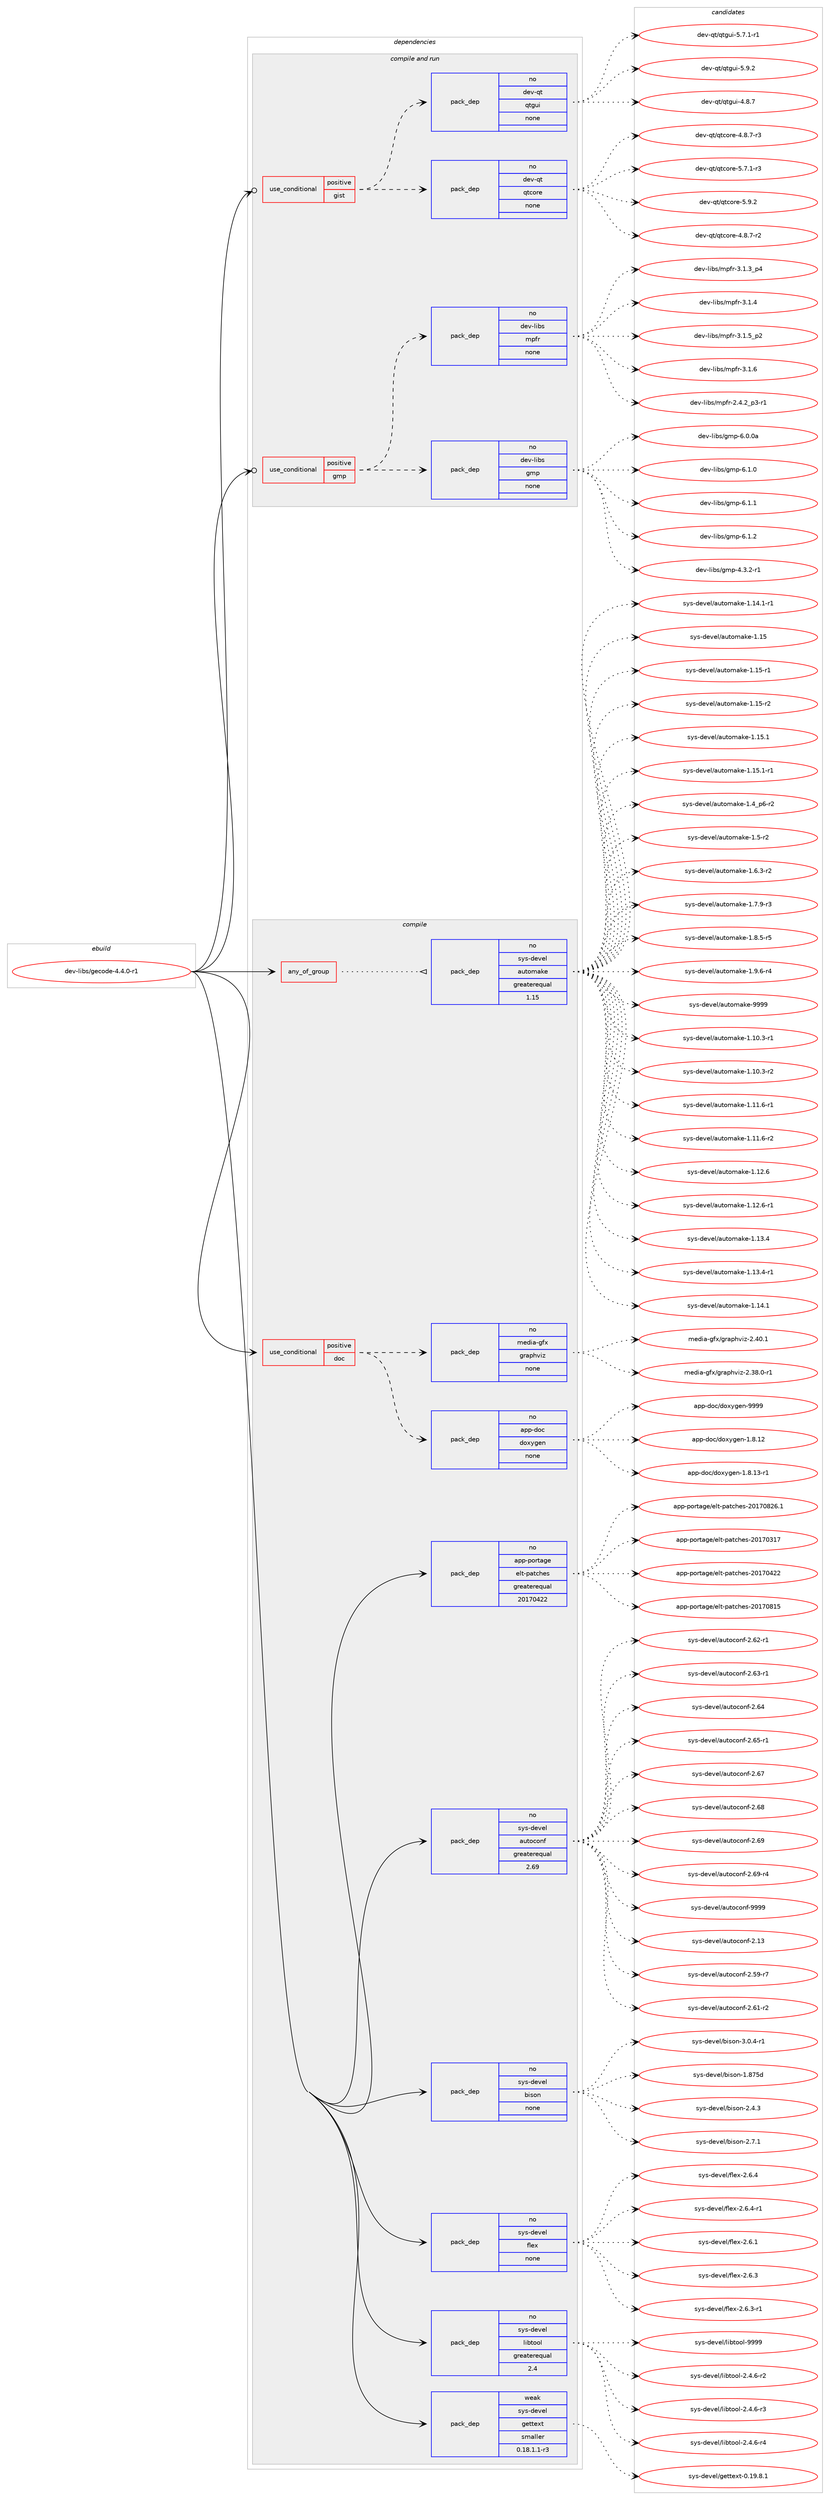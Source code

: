digraph prolog {

# *************
# Graph options
# *************

newrank=true;
concentrate=true;
compound=true;
graph [rankdir=LR,fontname=Helvetica,fontsize=10,ranksep=1.5];#, ranksep=2.5, nodesep=0.2];
edge  [arrowhead=vee];
node  [fontname=Helvetica,fontsize=10];

# **********
# The ebuild
# **********

subgraph cluster_leftcol {
color=gray;
rank=same;
label=<<i>ebuild</i>>;
id [label="dev-libs/gecode-4.4.0-r1", color=red, width=4, href="../dev-libs/gecode-4.4.0-r1.svg"];
}

# ****************
# The dependencies
# ****************

subgraph cluster_midcol {
color=gray;
label=<<i>dependencies</i>>;
subgraph cluster_compile {
fillcolor="#eeeeee";
style=filled;
label=<<i>compile</i>>;
subgraph any3236 {
dependency112872 [label=<<TABLE BORDER="0" CELLBORDER="1" CELLSPACING="0" CELLPADDING="4"><TR><TD CELLPADDING="10">any_of_group</TD></TR></TABLE>>, shape=none, color=red];subgraph pack85065 {
dependency112873 [label=<<TABLE BORDER="0" CELLBORDER="1" CELLSPACING="0" CELLPADDING="4" WIDTH="220"><TR><TD ROWSPAN="6" CELLPADDING="30">pack_dep</TD></TR><TR><TD WIDTH="110">no</TD></TR><TR><TD>sys-devel</TD></TR><TR><TD>automake</TD></TR><TR><TD>greaterequal</TD></TR><TR><TD>1.15</TD></TR></TABLE>>, shape=none, color=blue];
}
dependency112872:e -> dependency112873:w [weight=20,style="dotted",arrowhead="oinv"];
}
id:e -> dependency112872:w [weight=20,style="solid",arrowhead="vee"];
subgraph cond24541 {
dependency112874 [label=<<TABLE BORDER="0" CELLBORDER="1" CELLSPACING="0" CELLPADDING="4"><TR><TD ROWSPAN="3" CELLPADDING="10">use_conditional</TD></TR><TR><TD>positive</TD></TR><TR><TD>doc</TD></TR></TABLE>>, shape=none, color=red];
subgraph pack85066 {
dependency112875 [label=<<TABLE BORDER="0" CELLBORDER="1" CELLSPACING="0" CELLPADDING="4" WIDTH="220"><TR><TD ROWSPAN="6" CELLPADDING="30">pack_dep</TD></TR><TR><TD WIDTH="110">no</TD></TR><TR><TD>app-doc</TD></TR><TR><TD>doxygen</TD></TR><TR><TD>none</TD></TR><TR><TD></TD></TR></TABLE>>, shape=none, color=blue];
}
dependency112874:e -> dependency112875:w [weight=20,style="dashed",arrowhead="vee"];
subgraph pack85067 {
dependency112876 [label=<<TABLE BORDER="0" CELLBORDER="1" CELLSPACING="0" CELLPADDING="4" WIDTH="220"><TR><TD ROWSPAN="6" CELLPADDING="30">pack_dep</TD></TR><TR><TD WIDTH="110">no</TD></TR><TR><TD>media-gfx</TD></TR><TR><TD>graphviz</TD></TR><TR><TD>none</TD></TR><TR><TD></TD></TR></TABLE>>, shape=none, color=blue];
}
dependency112874:e -> dependency112876:w [weight=20,style="dashed",arrowhead="vee"];
}
id:e -> dependency112874:w [weight=20,style="solid",arrowhead="vee"];
subgraph pack85068 {
dependency112877 [label=<<TABLE BORDER="0" CELLBORDER="1" CELLSPACING="0" CELLPADDING="4" WIDTH="220"><TR><TD ROWSPAN="6" CELLPADDING="30">pack_dep</TD></TR><TR><TD WIDTH="110">no</TD></TR><TR><TD>app-portage</TD></TR><TR><TD>elt-patches</TD></TR><TR><TD>greaterequal</TD></TR><TR><TD>20170422</TD></TR></TABLE>>, shape=none, color=blue];
}
id:e -> dependency112877:w [weight=20,style="solid",arrowhead="vee"];
subgraph pack85069 {
dependency112878 [label=<<TABLE BORDER="0" CELLBORDER="1" CELLSPACING="0" CELLPADDING="4" WIDTH="220"><TR><TD ROWSPAN="6" CELLPADDING="30">pack_dep</TD></TR><TR><TD WIDTH="110">no</TD></TR><TR><TD>sys-devel</TD></TR><TR><TD>autoconf</TD></TR><TR><TD>greaterequal</TD></TR><TR><TD>2.69</TD></TR></TABLE>>, shape=none, color=blue];
}
id:e -> dependency112878:w [weight=20,style="solid",arrowhead="vee"];
subgraph pack85070 {
dependency112879 [label=<<TABLE BORDER="0" CELLBORDER="1" CELLSPACING="0" CELLPADDING="4" WIDTH="220"><TR><TD ROWSPAN="6" CELLPADDING="30">pack_dep</TD></TR><TR><TD WIDTH="110">no</TD></TR><TR><TD>sys-devel</TD></TR><TR><TD>bison</TD></TR><TR><TD>none</TD></TR><TR><TD></TD></TR></TABLE>>, shape=none, color=blue];
}
id:e -> dependency112879:w [weight=20,style="solid",arrowhead="vee"];
subgraph pack85071 {
dependency112880 [label=<<TABLE BORDER="0" CELLBORDER="1" CELLSPACING="0" CELLPADDING="4" WIDTH="220"><TR><TD ROWSPAN="6" CELLPADDING="30">pack_dep</TD></TR><TR><TD WIDTH="110">no</TD></TR><TR><TD>sys-devel</TD></TR><TR><TD>flex</TD></TR><TR><TD>none</TD></TR><TR><TD></TD></TR></TABLE>>, shape=none, color=blue];
}
id:e -> dependency112880:w [weight=20,style="solid",arrowhead="vee"];
subgraph pack85072 {
dependency112881 [label=<<TABLE BORDER="0" CELLBORDER="1" CELLSPACING="0" CELLPADDING="4" WIDTH="220"><TR><TD ROWSPAN="6" CELLPADDING="30">pack_dep</TD></TR><TR><TD WIDTH="110">no</TD></TR><TR><TD>sys-devel</TD></TR><TR><TD>libtool</TD></TR><TR><TD>greaterequal</TD></TR><TR><TD>2.4</TD></TR></TABLE>>, shape=none, color=blue];
}
id:e -> dependency112881:w [weight=20,style="solid",arrowhead="vee"];
subgraph pack85073 {
dependency112882 [label=<<TABLE BORDER="0" CELLBORDER="1" CELLSPACING="0" CELLPADDING="4" WIDTH="220"><TR><TD ROWSPAN="6" CELLPADDING="30">pack_dep</TD></TR><TR><TD WIDTH="110">weak</TD></TR><TR><TD>sys-devel</TD></TR><TR><TD>gettext</TD></TR><TR><TD>smaller</TD></TR><TR><TD>0.18.1.1-r3</TD></TR></TABLE>>, shape=none, color=blue];
}
id:e -> dependency112882:w [weight=20,style="solid",arrowhead="vee"];
}
subgraph cluster_compileandrun {
fillcolor="#eeeeee";
style=filled;
label=<<i>compile and run</i>>;
subgraph cond24542 {
dependency112883 [label=<<TABLE BORDER="0" CELLBORDER="1" CELLSPACING="0" CELLPADDING="4"><TR><TD ROWSPAN="3" CELLPADDING="10">use_conditional</TD></TR><TR><TD>positive</TD></TR><TR><TD>gist</TD></TR></TABLE>>, shape=none, color=red];
subgraph pack85074 {
dependency112884 [label=<<TABLE BORDER="0" CELLBORDER="1" CELLSPACING="0" CELLPADDING="4" WIDTH="220"><TR><TD ROWSPAN="6" CELLPADDING="30">pack_dep</TD></TR><TR><TD WIDTH="110">no</TD></TR><TR><TD>dev-qt</TD></TR><TR><TD>qtcore</TD></TR><TR><TD>none</TD></TR><TR><TD></TD></TR></TABLE>>, shape=none, color=blue];
}
dependency112883:e -> dependency112884:w [weight=20,style="dashed",arrowhead="vee"];
subgraph pack85075 {
dependency112885 [label=<<TABLE BORDER="0" CELLBORDER="1" CELLSPACING="0" CELLPADDING="4" WIDTH="220"><TR><TD ROWSPAN="6" CELLPADDING="30">pack_dep</TD></TR><TR><TD WIDTH="110">no</TD></TR><TR><TD>dev-qt</TD></TR><TR><TD>qtgui</TD></TR><TR><TD>none</TD></TR><TR><TD></TD></TR></TABLE>>, shape=none, color=blue];
}
dependency112883:e -> dependency112885:w [weight=20,style="dashed",arrowhead="vee"];
}
id:e -> dependency112883:w [weight=20,style="solid",arrowhead="odotvee"];
subgraph cond24543 {
dependency112886 [label=<<TABLE BORDER="0" CELLBORDER="1" CELLSPACING="0" CELLPADDING="4"><TR><TD ROWSPAN="3" CELLPADDING="10">use_conditional</TD></TR><TR><TD>positive</TD></TR><TR><TD>gmp</TD></TR></TABLE>>, shape=none, color=red];
subgraph pack85076 {
dependency112887 [label=<<TABLE BORDER="0" CELLBORDER="1" CELLSPACING="0" CELLPADDING="4" WIDTH="220"><TR><TD ROWSPAN="6" CELLPADDING="30">pack_dep</TD></TR><TR><TD WIDTH="110">no</TD></TR><TR><TD>dev-libs</TD></TR><TR><TD>gmp</TD></TR><TR><TD>none</TD></TR><TR><TD></TD></TR></TABLE>>, shape=none, color=blue];
}
dependency112886:e -> dependency112887:w [weight=20,style="dashed",arrowhead="vee"];
subgraph pack85077 {
dependency112888 [label=<<TABLE BORDER="0" CELLBORDER="1" CELLSPACING="0" CELLPADDING="4" WIDTH="220"><TR><TD ROWSPAN="6" CELLPADDING="30">pack_dep</TD></TR><TR><TD WIDTH="110">no</TD></TR><TR><TD>dev-libs</TD></TR><TR><TD>mpfr</TD></TR><TR><TD>none</TD></TR><TR><TD></TD></TR></TABLE>>, shape=none, color=blue];
}
dependency112886:e -> dependency112888:w [weight=20,style="dashed",arrowhead="vee"];
}
id:e -> dependency112886:w [weight=20,style="solid",arrowhead="odotvee"];
}
subgraph cluster_run {
fillcolor="#eeeeee";
style=filled;
label=<<i>run</i>>;
}
}

# **************
# The candidates
# **************

subgraph cluster_choices {
rank=same;
color=gray;
label=<<i>candidates</i>>;

subgraph choice85065 {
color=black;
nodesep=1;
choice11512111545100101118101108479711711611110997107101454946494846514511449 [label="sys-devel/automake-1.10.3-r1", color=red, width=4,href="../sys-devel/automake-1.10.3-r1.svg"];
choice11512111545100101118101108479711711611110997107101454946494846514511450 [label="sys-devel/automake-1.10.3-r2", color=red, width=4,href="../sys-devel/automake-1.10.3-r2.svg"];
choice11512111545100101118101108479711711611110997107101454946494946544511449 [label="sys-devel/automake-1.11.6-r1", color=red, width=4,href="../sys-devel/automake-1.11.6-r1.svg"];
choice11512111545100101118101108479711711611110997107101454946494946544511450 [label="sys-devel/automake-1.11.6-r2", color=red, width=4,href="../sys-devel/automake-1.11.6-r2.svg"];
choice1151211154510010111810110847971171161111099710710145494649504654 [label="sys-devel/automake-1.12.6", color=red, width=4,href="../sys-devel/automake-1.12.6.svg"];
choice11512111545100101118101108479711711611110997107101454946495046544511449 [label="sys-devel/automake-1.12.6-r1", color=red, width=4,href="../sys-devel/automake-1.12.6-r1.svg"];
choice1151211154510010111810110847971171161111099710710145494649514652 [label="sys-devel/automake-1.13.4", color=red, width=4,href="../sys-devel/automake-1.13.4.svg"];
choice11512111545100101118101108479711711611110997107101454946495146524511449 [label="sys-devel/automake-1.13.4-r1", color=red, width=4,href="../sys-devel/automake-1.13.4-r1.svg"];
choice1151211154510010111810110847971171161111099710710145494649524649 [label="sys-devel/automake-1.14.1", color=red, width=4,href="../sys-devel/automake-1.14.1.svg"];
choice11512111545100101118101108479711711611110997107101454946495246494511449 [label="sys-devel/automake-1.14.1-r1", color=red, width=4,href="../sys-devel/automake-1.14.1-r1.svg"];
choice115121115451001011181011084797117116111109971071014549464953 [label="sys-devel/automake-1.15", color=red, width=4,href="../sys-devel/automake-1.15.svg"];
choice1151211154510010111810110847971171161111099710710145494649534511449 [label="sys-devel/automake-1.15-r1", color=red, width=4,href="../sys-devel/automake-1.15-r1.svg"];
choice1151211154510010111810110847971171161111099710710145494649534511450 [label="sys-devel/automake-1.15-r2", color=red, width=4,href="../sys-devel/automake-1.15-r2.svg"];
choice1151211154510010111810110847971171161111099710710145494649534649 [label="sys-devel/automake-1.15.1", color=red, width=4,href="../sys-devel/automake-1.15.1.svg"];
choice11512111545100101118101108479711711611110997107101454946495346494511449 [label="sys-devel/automake-1.15.1-r1", color=red, width=4,href="../sys-devel/automake-1.15.1-r1.svg"];
choice115121115451001011181011084797117116111109971071014549465295112544511450 [label="sys-devel/automake-1.4_p6-r2", color=red, width=4,href="../sys-devel/automake-1.4_p6-r2.svg"];
choice11512111545100101118101108479711711611110997107101454946534511450 [label="sys-devel/automake-1.5-r2", color=red, width=4,href="../sys-devel/automake-1.5-r2.svg"];
choice115121115451001011181011084797117116111109971071014549465446514511450 [label="sys-devel/automake-1.6.3-r2", color=red, width=4,href="../sys-devel/automake-1.6.3-r2.svg"];
choice115121115451001011181011084797117116111109971071014549465546574511451 [label="sys-devel/automake-1.7.9-r3", color=red, width=4,href="../sys-devel/automake-1.7.9-r3.svg"];
choice115121115451001011181011084797117116111109971071014549465646534511453 [label="sys-devel/automake-1.8.5-r5", color=red, width=4,href="../sys-devel/automake-1.8.5-r5.svg"];
choice115121115451001011181011084797117116111109971071014549465746544511452 [label="sys-devel/automake-1.9.6-r4", color=red, width=4,href="../sys-devel/automake-1.9.6-r4.svg"];
choice115121115451001011181011084797117116111109971071014557575757 [label="sys-devel/automake-9999", color=red, width=4,href="../sys-devel/automake-9999.svg"];
dependency112873:e -> choice11512111545100101118101108479711711611110997107101454946494846514511449:w [style=dotted,weight="100"];
dependency112873:e -> choice11512111545100101118101108479711711611110997107101454946494846514511450:w [style=dotted,weight="100"];
dependency112873:e -> choice11512111545100101118101108479711711611110997107101454946494946544511449:w [style=dotted,weight="100"];
dependency112873:e -> choice11512111545100101118101108479711711611110997107101454946494946544511450:w [style=dotted,weight="100"];
dependency112873:e -> choice1151211154510010111810110847971171161111099710710145494649504654:w [style=dotted,weight="100"];
dependency112873:e -> choice11512111545100101118101108479711711611110997107101454946495046544511449:w [style=dotted,weight="100"];
dependency112873:e -> choice1151211154510010111810110847971171161111099710710145494649514652:w [style=dotted,weight="100"];
dependency112873:e -> choice11512111545100101118101108479711711611110997107101454946495146524511449:w [style=dotted,weight="100"];
dependency112873:e -> choice1151211154510010111810110847971171161111099710710145494649524649:w [style=dotted,weight="100"];
dependency112873:e -> choice11512111545100101118101108479711711611110997107101454946495246494511449:w [style=dotted,weight="100"];
dependency112873:e -> choice115121115451001011181011084797117116111109971071014549464953:w [style=dotted,weight="100"];
dependency112873:e -> choice1151211154510010111810110847971171161111099710710145494649534511449:w [style=dotted,weight="100"];
dependency112873:e -> choice1151211154510010111810110847971171161111099710710145494649534511450:w [style=dotted,weight="100"];
dependency112873:e -> choice1151211154510010111810110847971171161111099710710145494649534649:w [style=dotted,weight="100"];
dependency112873:e -> choice11512111545100101118101108479711711611110997107101454946495346494511449:w [style=dotted,weight="100"];
dependency112873:e -> choice115121115451001011181011084797117116111109971071014549465295112544511450:w [style=dotted,weight="100"];
dependency112873:e -> choice11512111545100101118101108479711711611110997107101454946534511450:w [style=dotted,weight="100"];
dependency112873:e -> choice115121115451001011181011084797117116111109971071014549465446514511450:w [style=dotted,weight="100"];
dependency112873:e -> choice115121115451001011181011084797117116111109971071014549465546574511451:w [style=dotted,weight="100"];
dependency112873:e -> choice115121115451001011181011084797117116111109971071014549465646534511453:w [style=dotted,weight="100"];
dependency112873:e -> choice115121115451001011181011084797117116111109971071014549465746544511452:w [style=dotted,weight="100"];
dependency112873:e -> choice115121115451001011181011084797117116111109971071014557575757:w [style=dotted,weight="100"];
}
subgraph choice85066 {
color=black;
nodesep=1;
choice9711211245100111994710011112012110310111045494656464950 [label="app-doc/doxygen-1.8.12", color=red, width=4,href="../app-doc/doxygen-1.8.12.svg"];
choice97112112451001119947100111120121103101110454946564649514511449 [label="app-doc/doxygen-1.8.13-r1", color=red, width=4,href="../app-doc/doxygen-1.8.13-r1.svg"];
choice971121124510011199471001111201211031011104557575757 [label="app-doc/doxygen-9999", color=red, width=4,href="../app-doc/doxygen-9999.svg"];
dependency112875:e -> choice9711211245100111994710011112012110310111045494656464950:w [style=dotted,weight="100"];
dependency112875:e -> choice97112112451001119947100111120121103101110454946564649514511449:w [style=dotted,weight="100"];
dependency112875:e -> choice971121124510011199471001111201211031011104557575757:w [style=dotted,weight="100"];
}
subgraph choice85067 {
color=black;
nodesep=1;
choice10910110010597451031021204710311497112104118105122455046515646484511449 [label="media-gfx/graphviz-2.38.0-r1", color=red, width=4,href="../media-gfx/graphviz-2.38.0-r1.svg"];
choice1091011001059745103102120471031149711210411810512245504652484649 [label="media-gfx/graphviz-2.40.1", color=red, width=4,href="../media-gfx/graphviz-2.40.1.svg"];
dependency112876:e -> choice10910110010597451031021204710311497112104118105122455046515646484511449:w [style=dotted,weight="100"];
dependency112876:e -> choice1091011001059745103102120471031149711210411810512245504652484649:w [style=dotted,weight="100"];
}
subgraph choice85068 {
color=black;
nodesep=1;
choice97112112451121111141169710310147101108116451129711699104101115455048495548514955 [label="app-portage/elt-patches-20170317", color=red, width=4,href="../app-portage/elt-patches-20170317.svg"];
choice97112112451121111141169710310147101108116451129711699104101115455048495548525050 [label="app-portage/elt-patches-20170422", color=red, width=4,href="../app-portage/elt-patches-20170422.svg"];
choice97112112451121111141169710310147101108116451129711699104101115455048495548564953 [label="app-portage/elt-patches-20170815", color=red, width=4,href="../app-portage/elt-patches-20170815.svg"];
choice971121124511211111411697103101471011081164511297116991041011154550484955485650544649 [label="app-portage/elt-patches-20170826.1", color=red, width=4,href="../app-portage/elt-patches-20170826.1.svg"];
dependency112877:e -> choice97112112451121111141169710310147101108116451129711699104101115455048495548514955:w [style=dotted,weight="100"];
dependency112877:e -> choice97112112451121111141169710310147101108116451129711699104101115455048495548525050:w [style=dotted,weight="100"];
dependency112877:e -> choice97112112451121111141169710310147101108116451129711699104101115455048495548564953:w [style=dotted,weight="100"];
dependency112877:e -> choice971121124511211111411697103101471011081164511297116991041011154550484955485650544649:w [style=dotted,weight="100"];
}
subgraph choice85069 {
color=black;
nodesep=1;
choice115121115451001011181011084797117116111991111101024550464951 [label="sys-devel/autoconf-2.13", color=red, width=4,href="../sys-devel/autoconf-2.13.svg"];
choice1151211154510010111810110847971171161119911111010245504653574511455 [label="sys-devel/autoconf-2.59-r7", color=red, width=4,href="../sys-devel/autoconf-2.59-r7.svg"];
choice1151211154510010111810110847971171161119911111010245504654494511450 [label="sys-devel/autoconf-2.61-r2", color=red, width=4,href="../sys-devel/autoconf-2.61-r2.svg"];
choice1151211154510010111810110847971171161119911111010245504654504511449 [label="sys-devel/autoconf-2.62-r1", color=red, width=4,href="../sys-devel/autoconf-2.62-r1.svg"];
choice1151211154510010111810110847971171161119911111010245504654514511449 [label="sys-devel/autoconf-2.63-r1", color=red, width=4,href="../sys-devel/autoconf-2.63-r1.svg"];
choice115121115451001011181011084797117116111991111101024550465452 [label="sys-devel/autoconf-2.64", color=red, width=4,href="../sys-devel/autoconf-2.64.svg"];
choice1151211154510010111810110847971171161119911111010245504654534511449 [label="sys-devel/autoconf-2.65-r1", color=red, width=4,href="../sys-devel/autoconf-2.65-r1.svg"];
choice115121115451001011181011084797117116111991111101024550465455 [label="sys-devel/autoconf-2.67", color=red, width=4,href="../sys-devel/autoconf-2.67.svg"];
choice115121115451001011181011084797117116111991111101024550465456 [label="sys-devel/autoconf-2.68", color=red, width=4,href="../sys-devel/autoconf-2.68.svg"];
choice115121115451001011181011084797117116111991111101024550465457 [label="sys-devel/autoconf-2.69", color=red, width=4,href="../sys-devel/autoconf-2.69.svg"];
choice1151211154510010111810110847971171161119911111010245504654574511452 [label="sys-devel/autoconf-2.69-r4", color=red, width=4,href="../sys-devel/autoconf-2.69-r4.svg"];
choice115121115451001011181011084797117116111991111101024557575757 [label="sys-devel/autoconf-9999", color=red, width=4,href="../sys-devel/autoconf-9999.svg"];
dependency112878:e -> choice115121115451001011181011084797117116111991111101024550464951:w [style=dotted,weight="100"];
dependency112878:e -> choice1151211154510010111810110847971171161119911111010245504653574511455:w [style=dotted,weight="100"];
dependency112878:e -> choice1151211154510010111810110847971171161119911111010245504654494511450:w [style=dotted,weight="100"];
dependency112878:e -> choice1151211154510010111810110847971171161119911111010245504654504511449:w [style=dotted,weight="100"];
dependency112878:e -> choice1151211154510010111810110847971171161119911111010245504654514511449:w [style=dotted,weight="100"];
dependency112878:e -> choice115121115451001011181011084797117116111991111101024550465452:w [style=dotted,weight="100"];
dependency112878:e -> choice1151211154510010111810110847971171161119911111010245504654534511449:w [style=dotted,weight="100"];
dependency112878:e -> choice115121115451001011181011084797117116111991111101024550465455:w [style=dotted,weight="100"];
dependency112878:e -> choice115121115451001011181011084797117116111991111101024550465456:w [style=dotted,weight="100"];
dependency112878:e -> choice115121115451001011181011084797117116111991111101024550465457:w [style=dotted,weight="100"];
dependency112878:e -> choice1151211154510010111810110847971171161119911111010245504654574511452:w [style=dotted,weight="100"];
dependency112878:e -> choice115121115451001011181011084797117116111991111101024557575757:w [style=dotted,weight="100"];
}
subgraph choice85070 {
color=black;
nodesep=1;
choice115121115451001011181011084798105115111110454946565553100 [label="sys-devel/bison-1.875d", color=red, width=4,href="../sys-devel/bison-1.875d.svg"];
choice115121115451001011181011084798105115111110455046524651 [label="sys-devel/bison-2.4.3", color=red, width=4,href="../sys-devel/bison-2.4.3.svg"];
choice115121115451001011181011084798105115111110455046554649 [label="sys-devel/bison-2.7.1", color=red, width=4,href="../sys-devel/bison-2.7.1.svg"];
choice1151211154510010111810110847981051151111104551464846524511449 [label="sys-devel/bison-3.0.4-r1", color=red, width=4,href="../sys-devel/bison-3.0.4-r1.svg"];
dependency112879:e -> choice115121115451001011181011084798105115111110454946565553100:w [style=dotted,weight="100"];
dependency112879:e -> choice115121115451001011181011084798105115111110455046524651:w [style=dotted,weight="100"];
dependency112879:e -> choice115121115451001011181011084798105115111110455046554649:w [style=dotted,weight="100"];
dependency112879:e -> choice1151211154510010111810110847981051151111104551464846524511449:w [style=dotted,weight="100"];
}
subgraph choice85071 {
color=black;
nodesep=1;
choice1151211154510010111810110847102108101120455046544649 [label="sys-devel/flex-2.6.1", color=red, width=4,href="../sys-devel/flex-2.6.1.svg"];
choice1151211154510010111810110847102108101120455046544651 [label="sys-devel/flex-2.6.3", color=red, width=4,href="../sys-devel/flex-2.6.3.svg"];
choice11512111545100101118101108471021081011204550465446514511449 [label="sys-devel/flex-2.6.3-r1", color=red, width=4,href="../sys-devel/flex-2.6.3-r1.svg"];
choice1151211154510010111810110847102108101120455046544652 [label="sys-devel/flex-2.6.4", color=red, width=4,href="../sys-devel/flex-2.6.4.svg"];
choice11512111545100101118101108471021081011204550465446524511449 [label="sys-devel/flex-2.6.4-r1", color=red, width=4,href="../sys-devel/flex-2.6.4-r1.svg"];
dependency112880:e -> choice1151211154510010111810110847102108101120455046544649:w [style=dotted,weight="100"];
dependency112880:e -> choice1151211154510010111810110847102108101120455046544651:w [style=dotted,weight="100"];
dependency112880:e -> choice11512111545100101118101108471021081011204550465446514511449:w [style=dotted,weight="100"];
dependency112880:e -> choice1151211154510010111810110847102108101120455046544652:w [style=dotted,weight="100"];
dependency112880:e -> choice11512111545100101118101108471021081011204550465446524511449:w [style=dotted,weight="100"];
}
subgraph choice85072 {
color=black;
nodesep=1;
choice1151211154510010111810110847108105981161111111084550465246544511450 [label="sys-devel/libtool-2.4.6-r2", color=red, width=4,href="../sys-devel/libtool-2.4.6-r2.svg"];
choice1151211154510010111810110847108105981161111111084550465246544511451 [label="sys-devel/libtool-2.4.6-r3", color=red, width=4,href="../sys-devel/libtool-2.4.6-r3.svg"];
choice1151211154510010111810110847108105981161111111084550465246544511452 [label="sys-devel/libtool-2.4.6-r4", color=red, width=4,href="../sys-devel/libtool-2.4.6-r4.svg"];
choice1151211154510010111810110847108105981161111111084557575757 [label="sys-devel/libtool-9999", color=red, width=4,href="../sys-devel/libtool-9999.svg"];
dependency112881:e -> choice1151211154510010111810110847108105981161111111084550465246544511450:w [style=dotted,weight="100"];
dependency112881:e -> choice1151211154510010111810110847108105981161111111084550465246544511451:w [style=dotted,weight="100"];
dependency112881:e -> choice1151211154510010111810110847108105981161111111084550465246544511452:w [style=dotted,weight="100"];
dependency112881:e -> choice1151211154510010111810110847108105981161111111084557575757:w [style=dotted,weight="100"];
}
subgraph choice85073 {
color=black;
nodesep=1;
choice1151211154510010111810110847103101116116101120116454846495746564649 [label="sys-devel/gettext-0.19.8.1", color=red, width=4,href="../sys-devel/gettext-0.19.8.1.svg"];
dependency112882:e -> choice1151211154510010111810110847103101116116101120116454846495746564649:w [style=dotted,weight="100"];
}
subgraph choice85074 {
color=black;
nodesep=1;
choice1001011184511311647113116991111141014552465646554511450 [label="dev-qt/qtcore-4.8.7-r2", color=red, width=4,href="../dev-qt/qtcore-4.8.7-r2.svg"];
choice1001011184511311647113116991111141014552465646554511451 [label="dev-qt/qtcore-4.8.7-r3", color=red, width=4,href="../dev-qt/qtcore-4.8.7-r3.svg"];
choice1001011184511311647113116991111141014553465546494511451 [label="dev-qt/qtcore-5.7.1-r3", color=red, width=4,href="../dev-qt/qtcore-5.7.1-r3.svg"];
choice100101118451131164711311699111114101455346574650 [label="dev-qt/qtcore-5.9.2", color=red, width=4,href="../dev-qt/qtcore-5.9.2.svg"];
dependency112884:e -> choice1001011184511311647113116991111141014552465646554511450:w [style=dotted,weight="100"];
dependency112884:e -> choice1001011184511311647113116991111141014552465646554511451:w [style=dotted,weight="100"];
dependency112884:e -> choice1001011184511311647113116991111141014553465546494511451:w [style=dotted,weight="100"];
dependency112884:e -> choice100101118451131164711311699111114101455346574650:w [style=dotted,weight="100"];
}
subgraph choice85075 {
color=black;
nodesep=1;
choice1001011184511311647113116103117105455246564655 [label="dev-qt/qtgui-4.8.7", color=red, width=4,href="../dev-qt/qtgui-4.8.7.svg"];
choice10010111845113116471131161031171054553465546494511449 [label="dev-qt/qtgui-5.7.1-r1", color=red, width=4,href="../dev-qt/qtgui-5.7.1-r1.svg"];
choice1001011184511311647113116103117105455346574650 [label="dev-qt/qtgui-5.9.2", color=red, width=4,href="../dev-qt/qtgui-5.9.2.svg"];
dependency112885:e -> choice1001011184511311647113116103117105455246564655:w [style=dotted,weight="100"];
dependency112885:e -> choice10010111845113116471131161031171054553465546494511449:w [style=dotted,weight="100"];
dependency112885:e -> choice1001011184511311647113116103117105455346574650:w [style=dotted,weight="100"];
}
subgraph choice85076 {
color=black;
nodesep=1;
choice1001011184510810598115471031091124552465146504511449 [label="dev-libs/gmp-4.3.2-r1", color=red, width=4,href="../dev-libs/gmp-4.3.2-r1.svg"];
choice10010111845108105981154710310911245544648464897 [label="dev-libs/gmp-6.0.0a", color=red, width=4,href="../dev-libs/gmp-6.0.0a.svg"];
choice100101118451081059811547103109112455446494648 [label="dev-libs/gmp-6.1.0", color=red, width=4,href="../dev-libs/gmp-6.1.0.svg"];
choice100101118451081059811547103109112455446494649 [label="dev-libs/gmp-6.1.1", color=red, width=4,href="../dev-libs/gmp-6.1.1.svg"];
choice100101118451081059811547103109112455446494650 [label="dev-libs/gmp-6.1.2", color=red, width=4,href="../dev-libs/gmp-6.1.2.svg"];
dependency112887:e -> choice1001011184510810598115471031091124552465146504511449:w [style=dotted,weight="100"];
dependency112887:e -> choice10010111845108105981154710310911245544648464897:w [style=dotted,weight="100"];
dependency112887:e -> choice100101118451081059811547103109112455446494648:w [style=dotted,weight="100"];
dependency112887:e -> choice100101118451081059811547103109112455446494649:w [style=dotted,weight="100"];
dependency112887:e -> choice100101118451081059811547103109112455446494650:w [style=dotted,weight="100"];
}
subgraph choice85077 {
color=black;
nodesep=1;
choice10010111845108105981154710911210211445504652465095112514511449 [label="dev-libs/mpfr-2.4.2_p3-r1", color=red, width=4,href="../dev-libs/mpfr-2.4.2_p3-r1.svg"];
choice1001011184510810598115471091121021144551464946519511252 [label="dev-libs/mpfr-3.1.3_p4", color=red, width=4,href="../dev-libs/mpfr-3.1.3_p4.svg"];
choice100101118451081059811547109112102114455146494652 [label="dev-libs/mpfr-3.1.4", color=red, width=4,href="../dev-libs/mpfr-3.1.4.svg"];
choice1001011184510810598115471091121021144551464946539511250 [label="dev-libs/mpfr-3.1.5_p2", color=red, width=4,href="../dev-libs/mpfr-3.1.5_p2.svg"];
choice100101118451081059811547109112102114455146494654 [label="dev-libs/mpfr-3.1.6", color=red, width=4,href="../dev-libs/mpfr-3.1.6.svg"];
dependency112888:e -> choice10010111845108105981154710911210211445504652465095112514511449:w [style=dotted,weight="100"];
dependency112888:e -> choice1001011184510810598115471091121021144551464946519511252:w [style=dotted,weight="100"];
dependency112888:e -> choice100101118451081059811547109112102114455146494652:w [style=dotted,weight="100"];
dependency112888:e -> choice1001011184510810598115471091121021144551464946539511250:w [style=dotted,weight="100"];
dependency112888:e -> choice100101118451081059811547109112102114455146494654:w [style=dotted,weight="100"];
}
}

}
